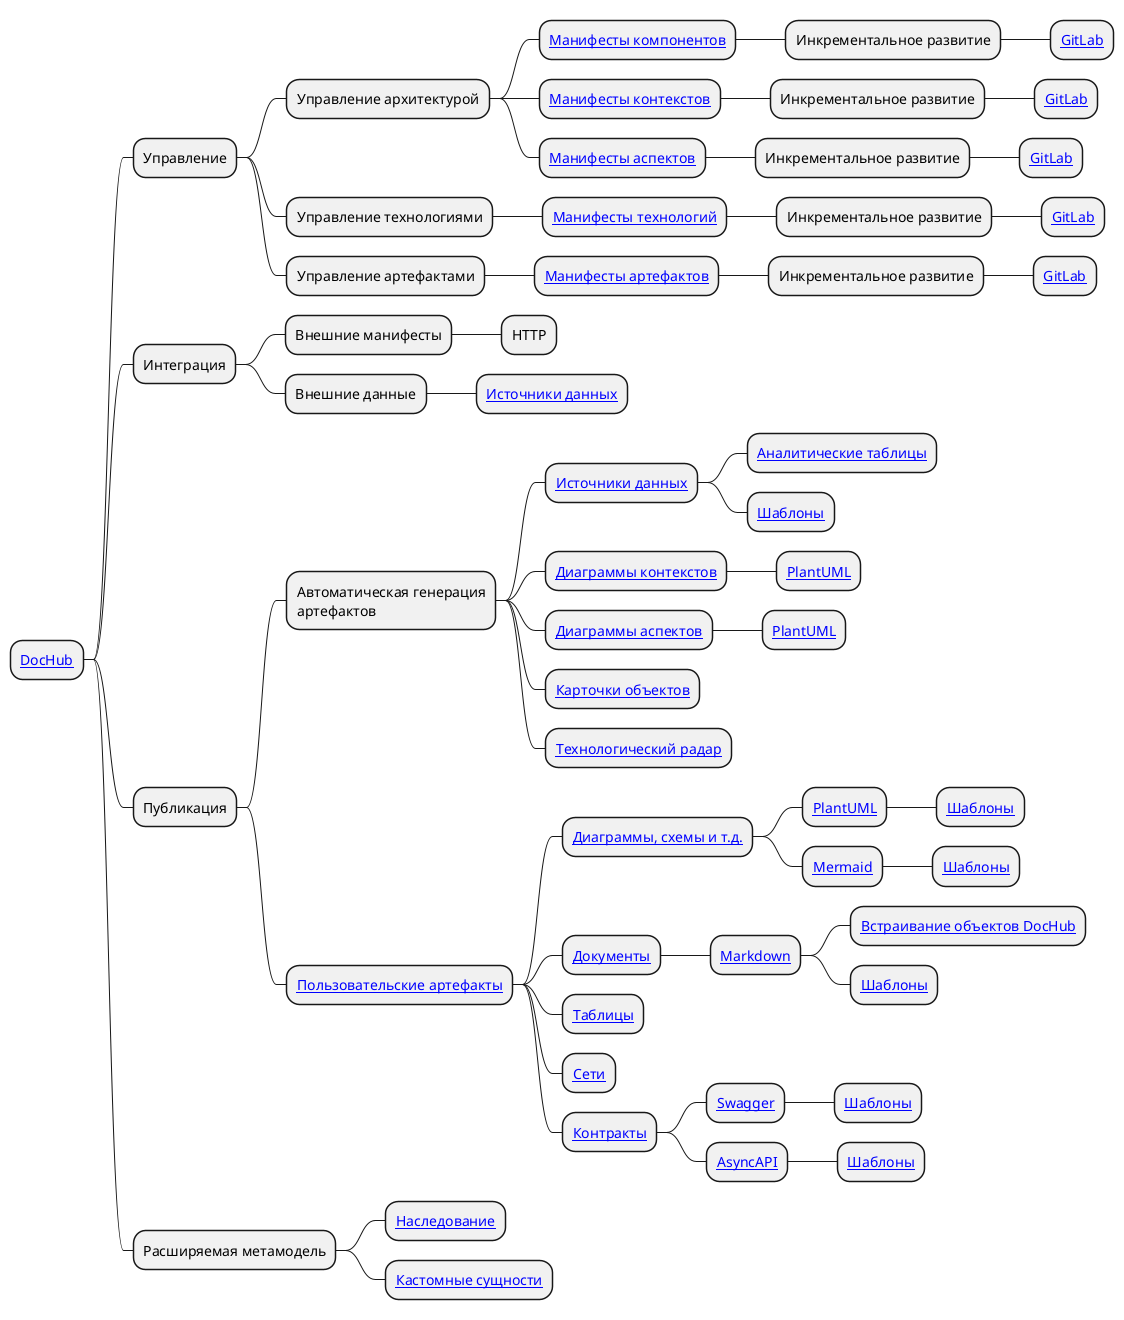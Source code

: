 @startmindmap
* [[https://github.com/RabotaRu/DocHub DocHub]]
** Управление
*** Управление архитектурой
**** [[/docs/dochub.components Манифесты компонентов]]
***** Инкрементальное развитие
****** [[https://about.gitlab.com/ GitLab]]
**** [[/docs/dochub.contexts Манифесты контекстов]]
***** Инкрементальное развитие
****** [[https://about.gitlab.com/ GitLab]]
**** [[/docs/dochub.aspects Манифесты аспектов]]
***** Инкрементальное развитие
****** [[https://about.gitlab.com/ GitLab]]
*** Управление технологиями
**** [[/docs/dochub.technologies Манифесты технологий]]
***** Инкрементальное развитие
****** [[https://about.gitlab.com/ GitLab]]
*** Управление артефактами
**** [[/docs/dochub.docs Манифесты артефактов]]
***** Инкрементальное развитие
****** [[https://about.gitlab.com/ GitLab]]
** Интеграция
*** Внешние манифесты
**** HTTP
*** Внешние данные
**** [[/docs/dochub.tables Источники данных]]
** Публикация
*** Автоматическая генерация\nартефактов
**** [[/docs/dochub.datasets Источники данных]]
***** [[/docs/dochub.tables Аналитические таблицы]]
***** [[/docs/dochub.templates Шаблоны]]
**** [[/docs/dochub.contexts Диаграммы контекстов]]
***** [[https://plantuml.com/ PlantUML]]
**** [[/docs/dochub.aspects Диаграммы аспектов]]
***** [[https://plantuml.com/ PlantUML]]
**** [[/docs/dochub.forms Карточки объектов]]
**** [[/docs/dochub.radar Технологический радар]]
*** [[/docs/dochub.docs Пользовательские артефакты]]
**** [[/docs/dochub.docs#plantuml Диаграммы, схемы и т.д.]]
***** [[/docs/dochub.plantuml PlantUML]]
****** [[/docs/dochub.templates Шаблоны]]
***** [[/docs/dochub.mermaid Mermaid]]
****** [[/docs/dochub.templates Шаблоны]]
**** [[/docs/dochub.docs#markdown Документы]]
***** [[https://ru.wikipedia.org/wiki/Markdown Markdown]]
****** [[/docs/dochub.docs#markdown Встраивание объектов DocHub]]
****** [[/docs/dochub.templates#markdown Шаблоны]]
**** [[/docs/dochub.tables Таблицы]]
**** [[/docs/dochub.network Сети]]
**** [[/docs/dochub.docs#swagger Контракты]]
***** [[https://swagger.io/ Swagger]]
****** [[/docs/dochub.templates#openapi Шаблоны]]
***** [[https://www.asyncapi.com/ AsyncAPI]]
****** [[/docs/dochub.templates#asyncapi Шаблоны]]
** Расширяемая метамодель
*** [[/docs/dochub.inheritance Наследование]]
*** [[/docs/dochub.entities Кастомные сущности]]
@endmindmap

